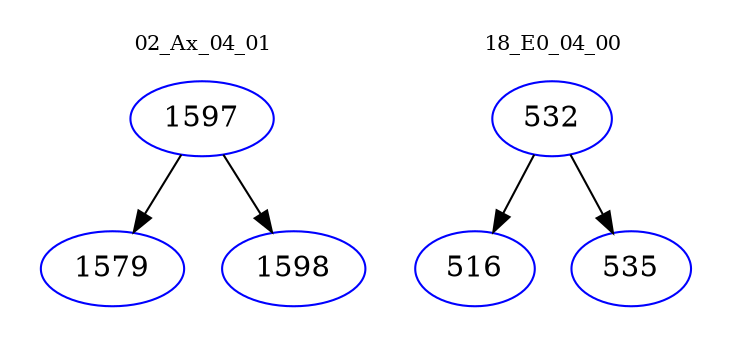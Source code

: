 digraph{
subgraph cluster_0 {
color = white
label = "02_Ax_04_01";
fontsize=10;
T0_1597 [label="1597", color="blue"]
T0_1597 -> T0_1579 [color="black"]
T0_1579 [label="1579", color="blue"]
T0_1597 -> T0_1598 [color="black"]
T0_1598 [label="1598", color="blue"]
}
subgraph cluster_1 {
color = white
label = "18_E0_04_00";
fontsize=10;
T1_532 [label="532", color="blue"]
T1_532 -> T1_516 [color="black"]
T1_516 [label="516", color="blue"]
T1_532 -> T1_535 [color="black"]
T1_535 [label="535", color="blue"]
}
}
